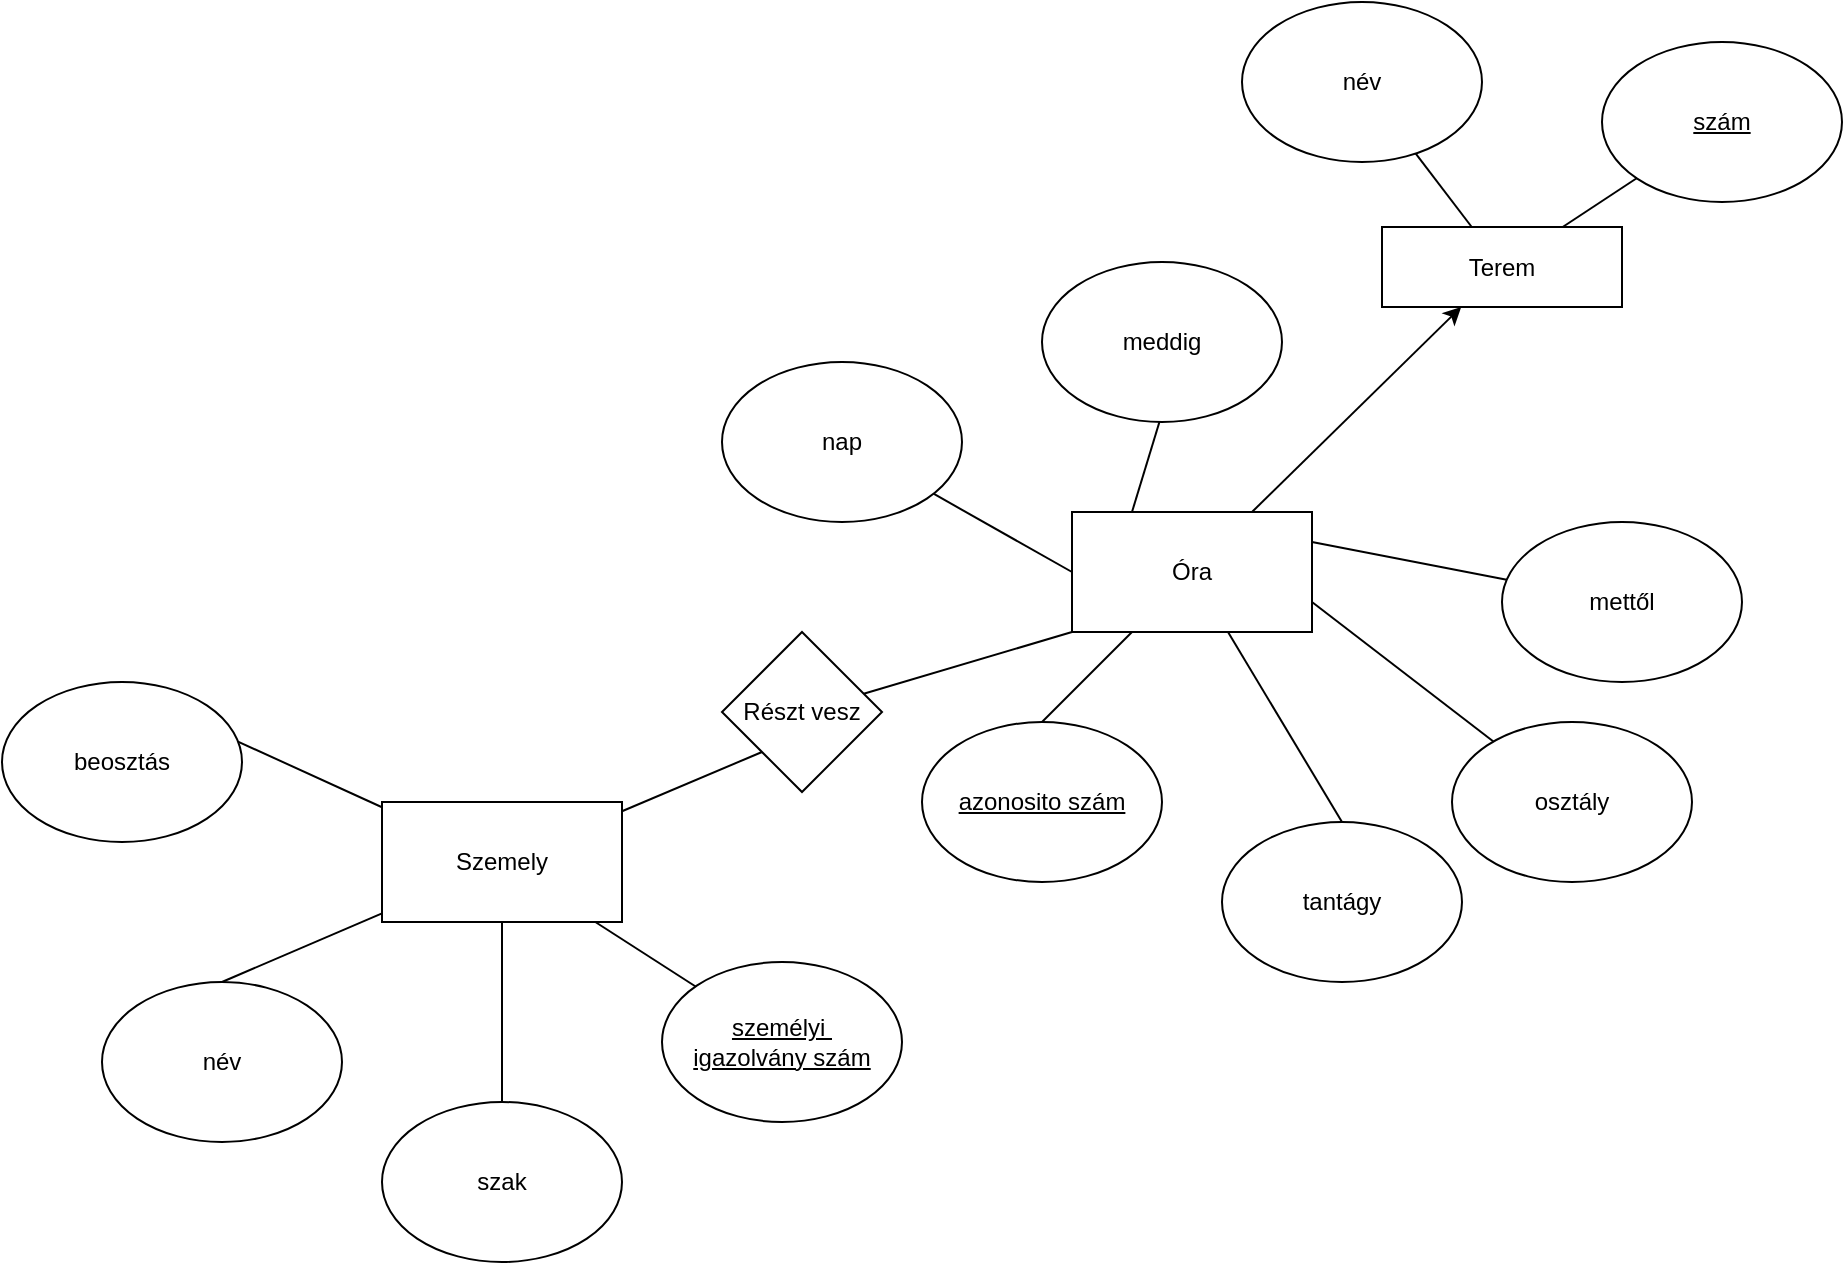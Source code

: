<mxfile version="20.5.3" type="google"><diagram id="RDE5hzJfbvGd7VpNJJA2" name="Page-1"><mxGraphModel grid="1" page="1" gridSize="10" guides="1" tooltips="1" connect="1" arrows="1" fold="1" pageScale="1" pageWidth="2336" pageHeight="1654" math="0" shadow="0"><root><mxCell id="0"/><mxCell id="1" parent="0"/><mxCell id="nDfXYMAVuvmdg1qr9hsg-32" style="edgeStyle=none;rounded=0;orthogonalLoop=1;jettySize=auto;html=1;entryX=0.5;entryY=0;entryDx=0;entryDy=0;endArrow=none;endFill=0;" edge="1" parent="1" source="nDfXYMAVuvmdg1qr9hsg-1" target="nDfXYMAVuvmdg1qr9hsg-15"><mxGeometry relative="1" as="geometry"/></mxCell><mxCell id="nDfXYMAVuvmdg1qr9hsg-33" style="edgeStyle=none;rounded=0;orthogonalLoop=1;jettySize=auto;html=1;endArrow=none;endFill=0;" edge="1" parent="1" source="nDfXYMAVuvmdg1qr9hsg-1" target="nDfXYMAVuvmdg1qr9hsg-13"><mxGeometry relative="1" as="geometry"/></mxCell><mxCell id="nDfXYMAVuvmdg1qr9hsg-34" style="edgeStyle=none;rounded=0;orthogonalLoop=1;jettySize=auto;html=1;endArrow=none;endFill=0;" edge="1" parent="1" source="nDfXYMAVuvmdg1qr9hsg-1" target="nDfXYMAVuvmdg1qr9hsg-14"><mxGeometry relative="1" as="geometry"/></mxCell><mxCell id="nDfXYMAVuvmdg1qr9hsg-47" style="edgeStyle=none;rounded=0;orthogonalLoop=1;jettySize=auto;html=1;entryX=0;entryY=1;entryDx=0;entryDy=0;endArrow=none;endFill=0;startArrow=none;startFill=0;" edge="1" parent="1" source="NkI-WsVjXu6aHRGI-ejF-3" target="nDfXYMAVuvmdg1qr9hsg-2"><mxGeometry relative="1" as="geometry"><mxPoint x="1012.5" y="487.5" as="targetPoint"/></mxGeometry></mxCell><mxCell id="NkI-WsVjXu6aHRGI-ejF-2" style="rounded=0;orthogonalLoop=1;jettySize=auto;html=1;entryX=0.942;entryY=0.344;entryDx=0;entryDy=0;entryPerimeter=0;endArrow=none;endFill=0;" edge="1" parent="1" source="nDfXYMAVuvmdg1qr9hsg-1" target="NkI-WsVjXu6aHRGI-ejF-1"><mxGeometry relative="1" as="geometry"/></mxCell><mxCell id="nDfXYMAVuvmdg1qr9hsg-1" value="Szemely" style="rounded=0;whiteSpace=wrap;html=1;" vertex="1" parent="1"><mxGeometry x="810" y="510" width="120" height="60" as="geometry"/></mxCell><mxCell id="nDfXYMAVuvmdg1qr9hsg-28" style="edgeStyle=none;rounded=0;orthogonalLoop=1;jettySize=auto;html=1;entryX=0.5;entryY=0;entryDx=0;entryDy=0;endArrow=none;endFill=0;" edge="1" parent="1" source="nDfXYMAVuvmdg1qr9hsg-2" target="nDfXYMAVuvmdg1qr9hsg-8"><mxGeometry relative="1" as="geometry"/></mxCell><mxCell id="nDfXYMAVuvmdg1qr9hsg-51" style="edgeStyle=none;rounded=0;orthogonalLoop=1;jettySize=auto;html=1;entryX=0.667;entryY=0.125;entryDx=0;entryDy=0;entryPerimeter=0;startArrow=none;startFill=0;endArrow=none;endFill=0;exitX=0.25;exitY=0;exitDx=0;exitDy=0;" edge="1" parent="1" source="nDfXYMAVuvmdg1qr9hsg-2" target="nDfXYMAVuvmdg1qr9hsg-7"><mxGeometry relative="1" as="geometry"><mxPoint x="1260" y="230" as="sourcePoint"/></mxGeometry></mxCell><mxCell id="nDfXYMAVuvmdg1qr9hsg-52" style="edgeStyle=none;rounded=0;orthogonalLoop=1;jettySize=auto;html=1;startArrow=none;startFill=0;endArrow=none;endFill=0;exitX=1;exitY=0.25;exitDx=0;exitDy=0;" edge="1" parent="1" source="nDfXYMAVuvmdg1qr9hsg-2" target="nDfXYMAVuvmdg1qr9hsg-6"><mxGeometry relative="1" as="geometry"><mxPoint x="1370" y="220" as="sourcePoint"/></mxGeometry></mxCell><mxCell id="hjLEXBzrF9bNJklWgtkt-4" style="edgeStyle=none;rounded=0;orthogonalLoop=1;jettySize=auto;html=1;entryX=0.5;entryY=0;entryDx=0;entryDy=0;endArrow=none;endFill=0;" edge="1" parent="1" source="nDfXYMAVuvmdg1qr9hsg-2" target="hjLEXBzrF9bNJklWgtkt-3"><mxGeometry relative="1" as="geometry"/></mxCell><mxCell id="nDfXYMAVuvmdg1qr9hsg-2" value="Óra" style="rounded=0;whiteSpace=wrap;html=1;" vertex="1" parent="1"><mxGeometry x="1155" y="365" width="120" height="60" as="geometry"/></mxCell><mxCell id="nDfXYMAVuvmdg1qr9hsg-6" value="mettől" style="ellipse;whiteSpace=wrap;html=1;" vertex="1" parent="1"><mxGeometry x="1370" y="370" width="120" height="80" as="geometry"/></mxCell><mxCell id="nDfXYMAVuvmdg1qr9hsg-7" value="meddig" style="ellipse;whiteSpace=wrap;html=1;" vertex="1" parent="1"><mxGeometry x="1140" y="240" width="120" height="80" as="geometry"/></mxCell><mxCell id="nDfXYMAVuvmdg1qr9hsg-8" value="tantágy" style="ellipse;whiteSpace=wrap;html=1;" vertex="1" parent="1"><mxGeometry x="1230" y="520" width="120" height="80" as="geometry"/></mxCell><mxCell id="nDfXYMAVuvmdg1qr9hsg-13" value="szak" style="ellipse;whiteSpace=wrap;html=1;" vertex="1" parent="1"><mxGeometry x="810" y="660" width="120" height="80" as="geometry"/></mxCell><mxCell id="nDfXYMAVuvmdg1qr9hsg-14" value="&lt;u&gt;személyi&amp;nbsp;&lt;br&gt;igazolvány szám&lt;/u&gt;" style="ellipse;whiteSpace=wrap;html=1;" vertex="1" parent="1"><mxGeometry x="950" y="590" width="120" height="80" as="geometry"/></mxCell><mxCell id="nDfXYMAVuvmdg1qr9hsg-15" value="név" style="ellipse;whiteSpace=wrap;html=1;" vertex="1" parent="1"><mxGeometry x="670" y="600" width="120" height="80" as="geometry"/></mxCell><mxCell id="nDfXYMAVuvmdg1qr9hsg-19" value="&lt;u&gt;szám&lt;/u&gt;" style="ellipse;whiteSpace=wrap;html=1;" vertex="1" parent="1"><mxGeometry x="1420" y="130" width="120" height="80" as="geometry"/></mxCell><mxCell id="nDfXYMAVuvmdg1qr9hsg-40" style="edgeStyle=none;rounded=0;orthogonalLoop=1;jettySize=auto;html=1;endArrow=none;endFill=0;" edge="1" parent="1" source="nDfXYMAVuvmdg1qr9hsg-38" target="nDfXYMAVuvmdg1qr9hsg-19"><mxGeometry relative="1" as="geometry"/></mxCell><mxCell id="nDfXYMAVuvmdg1qr9hsg-42" style="edgeStyle=none;rounded=0;orthogonalLoop=1;jettySize=auto;html=1;entryX=0.75;entryY=0;entryDx=0;entryDy=0;endArrow=none;endFill=0;targetPerimeterSpacing=1;startArrow=classic;startFill=1;" edge="1" parent="1" source="nDfXYMAVuvmdg1qr9hsg-38" target="nDfXYMAVuvmdg1qr9hsg-2"><mxGeometry relative="1" as="geometry"><mxPoint x="1300" y="185.0" as="targetPoint"/></mxGeometry></mxCell><mxCell id="nDfXYMAVuvmdg1qr9hsg-38" value="Terem" style="rounded=0;whiteSpace=wrap;html=1;" vertex="1" parent="1"><mxGeometry x="1310" y="222.5" width="120" height="40" as="geometry"/></mxCell><mxCell id="hjLEXBzrF9bNJklWgtkt-2" value="" style="rounded=0;orthogonalLoop=1;jettySize=auto;html=1;endArrow=none;endFill=0;" edge="1" parent="1" source="hjLEXBzrF9bNJklWgtkt-1" target="nDfXYMAVuvmdg1qr9hsg-38"><mxGeometry relative="1" as="geometry"/></mxCell><mxCell id="hjLEXBzrF9bNJklWgtkt-1" value="név" style="ellipse;whiteSpace=wrap;html=1;" vertex="1" parent="1"><mxGeometry x="1240" y="110" width="120" height="80" as="geometry"/></mxCell><mxCell id="hjLEXBzrF9bNJklWgtkt-3" value="&lt;u&gt;azonosito szám&lt;/u&gt;" style="ellipse;whiteSpace=wrap;html=1;" vertex="1" parent="1"><mxGeometry x="1080" y="470" width="120" height="80" as="geometry"/></mxCell><mxCell id="hjLEXBzrF9bNJklWgtkt-7" style="edgeStyle=none;rounded=0;orthogonalLoop=1;jettySize=auto;html=1;entryX=1;entryY=0.75;entryDx=0;entryDy=0;endArrow=none;endFill=0;" edge="1" parent="1" source="hjLEXBzrF9bNJklWgtkt-6" target="nDfXYMAVuvmdg1qr9hsg-2"><mxGeometry relative="1" as="geometry"/></mxCell><mxCell id="hjLEXBzrF9bNJklWgtkt-6" value="osztály" style="ellipse;whiteSpace=wrap;html=1;" vertex="1" parent="1"><mxGeometry x="1345" y="470" width="120" height="80" as="geometry"/></mxCell><mxCell id="NkI-WsVjXu6aHRGI-ejF-1" value="beosztás" style="ellipse;whiteSpace=wrap;html=1;" vertex="1" parent="1"><mxGeometry x="620" y="450" width="120" height="80" as="geometry"/></mxCell><mxCell id="NkI-WsVjXu6aHRGI-ejF-3" value="Részt vesz" style="rhombus;whiteSpace=wrap;html=1;" vertex="1" parent="1"><mxGeometry x="980" y="425" width="80" height="80" as="geometry"/></mxCell><mxCell id="NkI-WsVjXu6aHRGI-ejF-4" value="" style="edgeStyle=none;rounded=0;orthogonalLoop=1;jettySize=auto;html=1;entryX=0;entryY=1;entryDx=0;entryDy=0;endArrow=none;endFill=0;startArrow=none;startFill=0;" edge="1" parent="1" source="nDfXYMAVuvmdg1qr9hsg-1" target="NkI-WsVjXu6aHRGI-ejF-3"><mxGeometry relative="1" as="geometry"><mxPoint x="1155" y="425" as="targetPoint"/><mxPoint x="930" y="515.789" as="sourcePoint"/></mxGeometry></mxCell><mxCell id="G0mcYxRfsVWttmLb0p4E-2" style="rounded=0;orthogonalLoop=1;jettySize=auto;html=1;entryX=0;entryY=0.5;entryDx=0;entryDy=0;endArrow=none;endFill=0;" edge="1" parent="1" source="G0mcYxRfsVWttmLb0p4E-1" target="nDfXYMAVuvmdg1qr9hsg-2"><mxGeometry relative="1" as="geometry"/></mxCell><mxCell id="G0mcYxRfsVWttmLb0p4E-1" value="nap" style="ellipse;whiteSpace=wrap;html=1;" vertex="1" parent="1"><mxGeometry x="980" y="290" width="120" height="80" as="geometry"/></mxCell></root></mxGraphModel></diagram></mxfile>